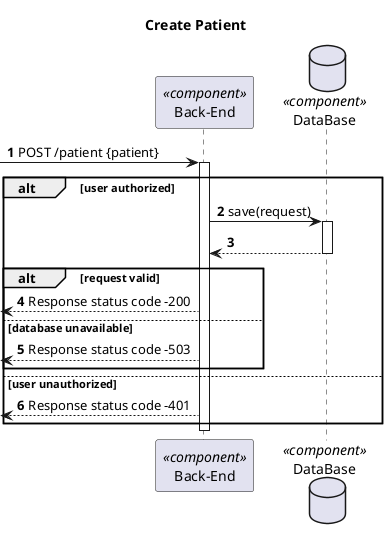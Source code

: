 @startuml Process View - Level 3

autonumber
skinparam packageStyle rect

title Create Patient

participant "Back-End" as BE <<component>>
database "DataBase" as DB <<component>>

-> BE: POST /patient {patient}

alt user authorized

activate BE

BE -> DB: save(request)

activate DB

DB --> BE:

deactivate DB

alt request valid

<-- BE: Response status code -200

else database unavailable

<-- BE: Response status code -503

end

else user unauthorized

<-- BE: Response status code -401

end

deactivate BE

@enduml

